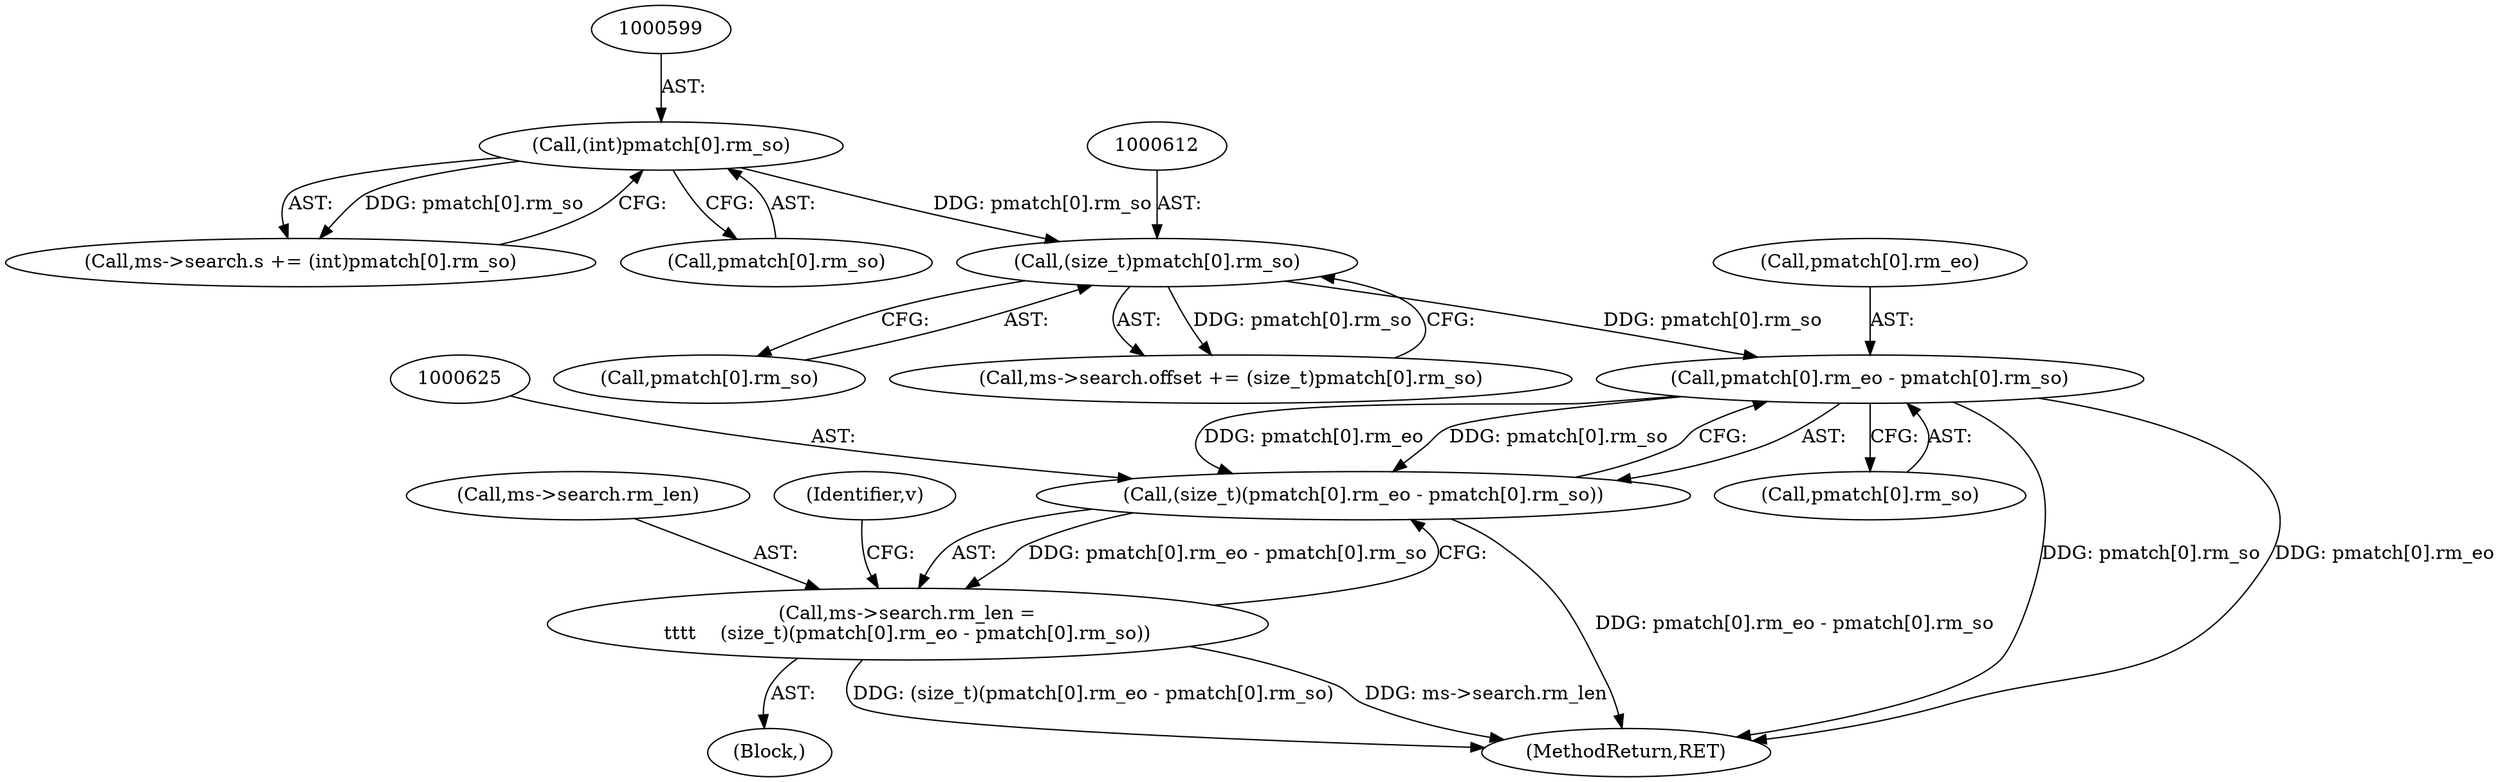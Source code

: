 digraph "0_file_4a284c89d6ef11aca34da65da7d673050a5ea320_1@array" {
"1000626" [label="(Call,pmatch[0].rm_eo - pmatch[0].rm_so)"];
"1000611" [label="(Call,(size_t)pmatch[0].rm_so)"];
"1000598" [label="(Call,(int)pmatch[0].rm_so)"];
"1000624" [label="(Call,(size_t)(pmatch[0].rm_eo - pmatch[0].rm_so))"];
"1000618" [label="(Call,ms->search.rm_len =\n\t\t\t\t    (size_t)(pmatch[0].rm_eo - pmatch[0].rm_so))"];
"1000632" [label="(Call,pmatch[0].rm_so)"];
"1000624" [label="(Call,(size_t)(pmatch[0].rm_eo - pmatch[0].rm_so))"];
"1000613" [label="(Call,pmatch[0].rm_so)"];
"1000980" [label="(MethodReturn,RET)"];
"1000598" [label="(Call,(int)pmatch[0].rm_so)"];
"1000605" [label="(Call,ms->search.offset += (size_t)pmatch[0].rm_so)"];
"1000618" [label="(Call,ms->search.rm_len =\n\t\t\t\t    (size_t)(pmatch[0].rm_eo - pmatch[0].rm_so))"];
"1000619" [label="(Call,ms->search.rm_len)"];
"1000592" [label="(Call,ms->search.s += (int)pmatch[0].rm_so)"];
"1000638" [label="(Identifier,v)"];
"1000627" [label="(Call,pmatch[0].rm_eo)"];
"1000600" [label="(Call,pmatch[0].rm_so)"];
"1000611" [label="(Call,(size_t)pmatch[0].rm_so)"];
"1000590" [label="(Block,)"];
"1000626" [label="(Call,pmatch[0].rm_eo - pmatch[0].rm_so)"];
"1000626" -> "1000624"  [label="AST: "];
"1000626" -> "1000632"  [label="CFG: "];
"1000627" -> "1000626"  [label="AST: "];
"1000632" -> "1000626"  [label="AST: "];
"1000624" -> "1000626"  [label="CFG: "];
"1000626" -> "1000980"  [label="DDG: pmatch[0].rm_so"];
"1000626" -> "1000980"  [label="DDG: pmatch[0].rm_eo"];
"1000626" -> "1000624"  [label="DDG: pmatch[0].rm_eo"];
"1000626" -> "1000624"  [label="DDG: pmatch[0].rm_so"];
"1000611" -> "1000626"  [label="DDG: pmatch[0].rm_so"];
"1000611" -> "1000605"  [label="AST: "];
"1000611" -> "1000613"  [label="CFG: "];
"1000612" -> "1000611"  [label="AST: "];
"1000613" -> "1000611"  [label="AST: "];
"1000605" -> "1000611"  [label="CFG: "];
"1000611" -> "1000605"  [label="DDG: pmatch[0].rm_so"];
"1000598" -> "1000611"  [label="DDG: pmatch[0].rm_so"];
"1000598" -> "1000592"  [label="AST: "];
"1000598" -> "1000600"  [label="CFG: "];
"1000599" -> "1000598"  [label="AST: "];
"1000600" -> "1000598"  [label="AST: "];
"1000592" -> "1000598"  [label="CFG: "];
"1000598" -> "1000592"  [label="DDG: pmatch[0].rm_so"];
"1000624" -> "1000618"  [label="AST: "];
"1000625" -> "1000624"  [label="AST: "];
"1000618" -> "1000624"  [label="CFG: "];
"1000624" -> "1000980"  [label="DDG: pmatch[0].rm_eo - pmatch[0].rm_so"];
"1000624" -> "1000618"  [label="DDG: pmatch[0].rm_eo - pmatch[0].rm_so"];
"1000618" -> "1000590"  [label="AST: "];
"1000619" -> "1000618"  [label="AST: "];
"1000638" -> "1000618"  [label="CFG: "];
"1000618" -> "1000980"  [label="DDG: (size_t)(pmatch[0].rm_eo - pmatch[0].rm_so)"];
"1000618" -> "1000980"  [label="DDG: ms->search.rm_len"];
}

